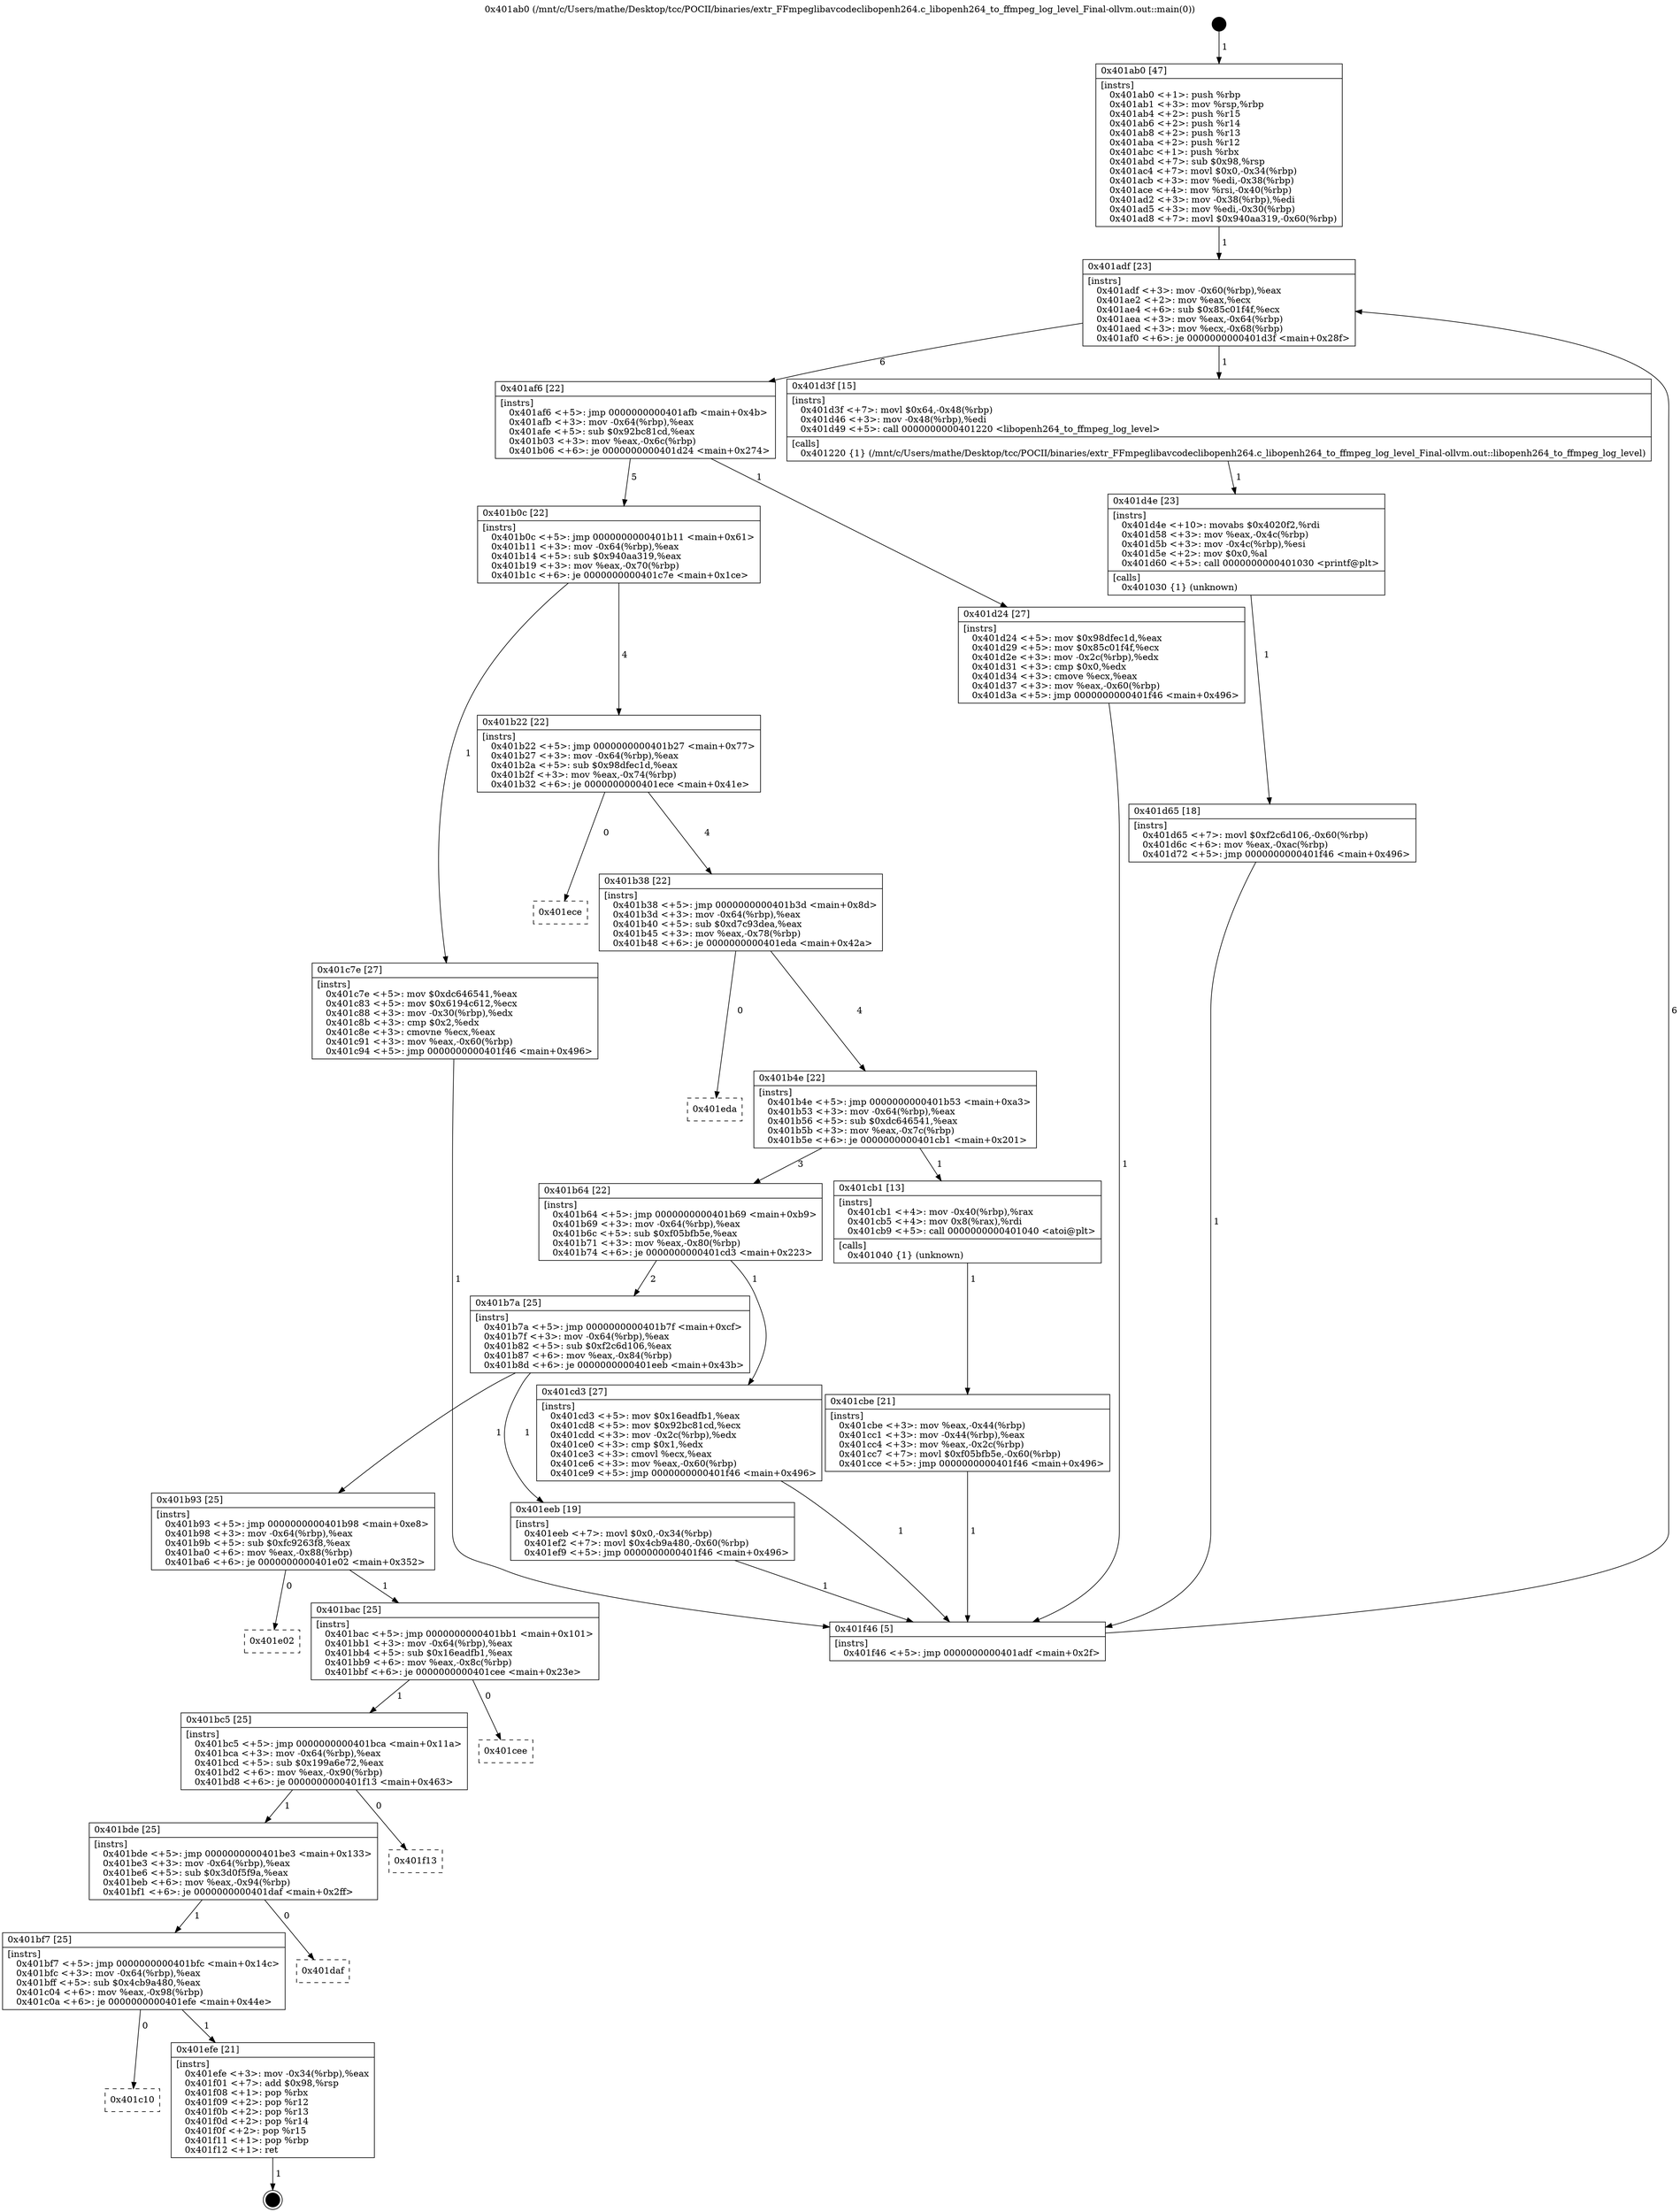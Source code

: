 digraph "0x401ab0" {
  label = "0x401ab0 (/mnt/c/Users/mathe/Desktop/tcc/POCII/binaries/extr_FFmpeglibavcodeclibopenh264.c_libopenh264_to_ffmpeg_log_level_Final-ollvm.out::main(0))"
  labelloc = "t"
  node[shape=record]

  Entry [label="",width=0.3,height=0.3,shape=circle,fillcolor=black,style=filled]
  "0x401adf" [label="{
     0x401adf [23]\l
     | [instrs]\l
     &nbsp;&nbsp;0x401adf \<+3\>: mov -0x60(%rbp),%eax\l
     &nbsp;&nbsp;0x401ae2 \<+2\>: mov %eax,%ecx\l
     &nbsp;&nbsp;0x401ae4 \<+6\>: sub $0x85c01f4f,%ecx\l
     &nbsp;&nbsp;0x401aea \<+3\>: mov %eax,-0x64(%rbp)\l
     &nbsp;&nbsp;0x401aed \<+3\>: mov %ecx,-0x68(%rbp)\l
     &nbsp;&nbsp;0x401af0 \<+6\>: je 0000000000401d3f \<main+0x28f\>\l
  }"]
  "0x401d3f" [label="{
     0x401d3f [15]\l
     | [instrs]\l
     &nbsp;&nbsp;0x401d3f \<+7\>: movl $0x64,-0x48(%rbp)\l
     &nbsp;&nbsp;0x401d46 \<+3\>: mov -0x48(%rbp),%edi\l
     &nbsp;&nbsp;0x401d49 \<+5\>: call 0000000000401220 \<libopenh264_to_ffmpeg_log_level\>\l
     | [calls]\l
     &nbsp;&nbsp;0x401220 \{1\} (/mnt/c/Users/mathe/Desktop/tcc/POCII/binaries/extr_FFmpeglibavcodeclibopenh264.c_libopenh264_to_ffmpeg_log_level_Final-ollvm.out::libopenh264_to_ffmpeg_log_level)\l
  }"]
  "0x401af6" [label="{
     0x401af6 [22]\l
     | [instrs]\l
     &nbsp;&nbsp;0x401af6 \<+5\>: jmp 0000000000401afb \<main+0x4b\>\l
     &nbsp;&nbsp;0x401afb \<+3\>: mov -0x64(%rbp),%eax\l
     &nbsp;&nbsp;0x401afe \<+5\>: sub $0x92bc81cd,%eax\l
     &nbsp;&nbsp;0x401b03 \<+3\>: mov %eax,-0x6c(%rbp)\l
     &nbsp;&nbsp;0x401b06 \<+6\>: je 0000000000401d24 \<main+0x274\>\l
  }"]
  Exit [label="",width=0.3,height=0.3,shape=circle,fillcolor=black,style=filled,peripheries=2]
  "0x401d24" [label="{
     0x401d24 [27]\l
     | [instrs]\l
     &nbsp;&nbsp;0x401d24 \<+5\>: mov $0x98dfec1d,%eax\l
     &nbsp;&nbsp;0x401d29 \<+5\>: mov $0x85c01f4f,%ecx\l
     &nbsp;&nbsp;0x401d2e \<+3\>: mov -0x2c(%rbp),%edx\l
     &nbsp;&nbsp;0x401d31 \<+3\>: cmp $0x0,%edx\l
     &nbsp;&nbsp;0x401d34 \<+3\>: cmove %ecx,%eax\l
     &nbsp;&nbsp;0x401d37 \<+3\>: mov %eax,-0x60(%rbp)\l
     &nbsp;&nbsp;0x401d3a \<+5\>: jmp 0000000000401f46 \<main+0x496\>\l
  }"]
  "0x401b0c" [label="{
     0x401b0c [22]\l
     | [instrs]\l
     &nbsp;&nbsp;0x401b0c \<+5\>: jmp 0000000000401b11 \<main+0x61\>\l
     &nbsp;&nbsp;0x401b11 \<+3\>: mov -0x64(%rbp),%eax\l
     &nbsp;&nbsp;0x401b14 \<+5\>: sub $0x940aa319,%eax\l
     &nbsp;&nbsp;0x401b19 \<+3\>: mov %eax,-0x70(%rbp)\l
     &nbsp;&nbsp;0x401b1c \<+6\>: je 0000000000401c7e \<main+0x1ce\>\l
  }"]
  "0x401c10" [label="{
     0x401c10\l
  }", style=dashed]
  "0x401c7e" [label="{
     0x401c7e [27]\l
     | [instrs]\l
     &nbsp;&nbsp;0x401c7e \<+5\>: mov $0xdc646541,%eax\l
     &nbsp;&nbsp;0x401c83 \<+5\>: mov $0x6194c612,%ecx\l
     &nbsp;&nbsp;0x401c88 \<+3\>: mov -0x30(%rbp),%edx\l
     &nbsp;&nbsp;0x401c8b \<+3\>: cmp $0x2,%edx\l
     &nbsp;&nbsp;0x401c8e \<+3\>: cmovne %ecx,%eax\l
     &nbsp;&nbsp;0x401c91 \<+3\>: mov %eax,-0x60(%rbp)\l
     &nbsp;&nbsp;0x401c94 \<+5\>: jmp 0000000000401f46 \<main+0x496\>\l
  }"]
  "0x401b22" [label="{
     0x401b22 [22]\l
     | [instrs]\l
     &nbsp;&nbsp;0x401b22 \<+5\>: jmp 0000000000401b27 \<main+0x77\>\l
     &nbsp;&nbsp;0x401b27 \<+3\>: mov -0x64(%rbp),%eax\l
     &nbsp;&nbsp;0x401b2a \<+5\>: sub $0x98dfec1d,%eax\l
     &nbsp;&nbsp;0x401b2f \<+3\>: mov %eax,-0x74(%rbp)\l
     &nbsp;&nbsp;0x401b32 \<+6\>: je 0000000000401ece \<main+0x41e\>\l
  }"]
  "0x401f46" [label="{
     0x401f46 [5]\l
     | [instrs]\l
     &nbsp;&nbsp;0x401f46 \<+5\>: jmp 0000000000401adf \<main+0x2f\>\l
  }"]
  "0x401ab0" [label="{
     0x401ab0 [47]\l
     | [instrs]\l
     &nbsp;&nbsp;0x401ab0 \<+1\>: push %rbp\l
     &nbsp;&nbsp;0x401ab1 \<+3\>: mov %rsp,%rbp\l
     &nbsp;&nbsp;0x401ab4 \<+2\>: push %r15\l
     &nbsp;&nbsp;0x401ab6 \<+2\>: push %r14\l
     &nbsp;&nbsp;0x401ab8 \<+2\>: push %r13\l
     &nbsp;&nbsp;0x401aba \<+2\>: push %r12\l
     &nbsp;&nbsp;0x401abc \<+1\>: push %rbx\l
     &nbsp;&nbsp;0x401abd \<+7\>: sub $0x98,%rsp\l
     &nbsp;&nbsp;0x401ac4 \<+7\>: movl $0x0,-0x34(%rbp)\l
     &nbsp;&nbsp;0x401acb \<+3\>: mov %edi,-0x38(%rbp)\l
     &nbsp;&nbsp;0x401ace \<+4\>: mov %rsi,-0x40(%rbp)\l
     &nbsp;&nbsp;0x401ad2 \<+3\>: mov -0x38(%rbp),%edi\l
     &nbsp;&nbsp;0x401ad5 \<+3\>: mov %edi,-0x30(%rbp)\l
     &nbsp;&nbsp;0x401ad8 \<+7\>: movl $0x940aa319,-0x60(%rbp)\l
  }"]
  "0x401efe" [label="{
     0x401efe [21]\l
     | [instrs]\l
     &nbsp;&nbsp;0x401efe \<+3\>: mov -0x34(%rbp),%eax\l
     &nbsp;&nbsp;0x401f01 \<+7\>: add $0x98,%rsp\l
     &nbsp;&nbsp;0x401f08 \<+1\>: pop %rbx\l
     &nbsp;&nbsp;0x401f09 \<+2\>: pop %r12\l
     &nbsp;&nbsp;0x401f0b \<+2\>: pop %r13\l
     &nbsp;&nbsp;0x401f0d \<+2\>: pop %r14\l
     &nbsp;&nbsp;0x401f0f \<+2\>: pop %r15\l
     &nbsp;&nbsp;0x401f11 \<+1\>: pop %rbp\l
     &nbsp;&nbsp;0x401f12 \<+1\>: ret\l
  }"]
  "0x401ece" [label="{
     0x401ece\l
  }", style=dashed]
  "0x401b38" [label="{
     0x401b38 [22]\l
     | [instrs]\l
     &nbsp;&nbsp;0x401b38 \<+5\>: jmp 0000000000401b3d \<main+0x8d\>\l
     &nbsp;&nbsp;0x401b3d \<+3\>: mov -0x64(%rbp),%eax\l
     &nbsp;&nbsp;0x401b40 \<+5\>: sub $0xd7c93dea,%eax\l
     &nbsp;&nbsp;0x401b45 \<+3\>: mov %eax,-0x78(%rbp)\l
     &nbsp;&nbsp;0x401b48 \<+6\>: je 0000000000401eda \<main+0x42a\>\l
  }"]
  "0x401bf7" [label="{
     0x401bf7 [25]\l
     | [instrs]\l
     &nbsp;&nbsp;0x401bf7 \<+5\>: jmp 0000000000401bfc \<main+0x14c\>\l
     &nbsp;&nbsp;0x401bfc \<+3\>: mov -0x64(%rbp),%eax\l
     &nbsp;&nbsp;0x401bff \<+5\>: sub $0x4cb9a480,%eax\l
     &nbsp;&nbsp;0x401c04 \<+6\>: mov %eax,-0x98(%rbp)\l
     &nbsp;&nbsp;0x401c0a \<+6\>: je 0000000000401efe \<main+0x44e\>\l
  }"]
  "0x401eda" [label="{
     0x401eda\l
  }", style=dashed]
  "0x401b4e" [label="{
     0x401b4e [22]\l
     | [instrs]\l
     &nbsp;&nbsp;0x401b4e \<+5\>: jmp 0000000000401b53 \<main+0xa3\>\l
     &nbsp;&nbsp;0x401b53 \<+3\>: mov -0x64(%rbp),%eax\l
     &nbsp;&nbsp;0x401b56 \<+5\>: sub $0xdc646541,%eax\l
     &nbsp;&nbsp;0x401b5b \<+3\>: mov %eax,-0x7c(%rbp)\l
     &nbsp;&nbsp;0x401b5e \<+6\>: je 0000000000401cb1 \<main+0x201\>\l
  }"]
  "0x401daf" [label="{
     0x401daf\l
  }", style=dashed]
  "0x401cb1" [label="{
     0x401cb1 [13]\l
     | [instrs]\l
     &nbsp;&nbsp;0x401cb1 \<+4\>: mov -0x40(%rbp),%rax\l
     &nbsp;&nbsp;0x401cb5 \<+4\>: mov 0x8(%rax),%rdi\l
     &nbsp;&nbsp;0x401cb9 \<+5\>: call 0000000000401040 \<atoi@plt\>\l
     | [calls]\l
     &nbsp;&nbsp;0x401040 \{1\} (unknown)\l
  }"]
  "0x401b64" [label="{
     0x401b64 [22]\l
     | [instrs]\l
     &nbsp;&nbsp;0x401b64 \<+5\>: jmp 0000000000401b69 \<main+0xb9\>\l
     &nbsp;&nbsp;0x401b69 \<+3\>: mov -0x64(%rbp),%eax\l
     &nbsp;&nbsp;0x401b6c \<+5\>: sub $0xf05bfb5e,%eax\l
     &nbsp;&nbsp;0x401b71 \<+3\>: mov %eax,-0x80(%rbp)\l
     &nbsp;&nbsp;0x401b74 \<+6\>: je 0000000000401cd3 \<main+0x223\>\l
  }"]
  "0x401cbe" [label="{
     0x401cbe [21]\l
     | [instrs]\l
     &nbsp;&nbsp;0x401cbe \<+3\>: mov %eax,-0x44(%rbp)\l
     &nbsp;&nbsp;0x401cc1 \<+3\>: mov -0x44(%rbp),%eax\l
     &nbsp;&nbsp;0x401cc4 \<+3\>: mov %eax,-0x2c(%rbp)\l
     &nbsp;&nbsp;0x401cc7 \<+7\>: movl $0xf05bfb5e,-0x60(%rbp)\l
     &nbsp;&nbsp;0x401cce \<+5\>: jmp 0000000000401f46 \<main+0x496\>\l
  }"]
  "0x401bde" [label="{
     0x401bde [25]\l
     | [instrs]\l
     &nbsp;&nbsp;0x401bde \<+5\>: jmp 0000000000401be3 \<main+0x133\>\l
     &nbsp;&nbsp;0x401be3 \<+3\>: mov -0x64(%rbp),%eax\l
     &nbsp;&nbsp;0x401be6 \<+5\>: sub $0x3d0f5f9a,%eax\l
     &nbsp;&nbsp;0x401beb \<+6\>: mov %eax,-0x94(%rbp)\l
     &nbsp;&nbsp;0x401bf1 \<+6\>: je 0000000000401daf \<main+0x2ff\>\l
  }"]
  "0x401cd3" [label="{
     0x401cd3 [27]\l
     | [instrs]\l
     &nbsp;&nbsp;0x401cd3 \<+5\>: mov $0x16eadfb1,%eax\l
     &nbsp;&nbsp;0x401cd8 \<+5\>: mov $0x92bc81cd,%ecx\l
     &nbsp;&nbsp;0x401cdd \<+3\>: mov -0x2c(%rbp),%edx\l
     &nbsp;&nbsp;0x401ce0 \<+3\>: cmp $0x1,%edx\l
     &nbsp;&nbsp;0x401ce3 \<+3\>: cmovl %ecx,%eax\l
     &nbsp;&nbsp;0x401ce6 \<+3\>: mov %eax,-0x60(%rbp)\l
     &nbsp;&nbsp;0x401ce9 \<+5\>: jmp 0000000000401f46 \<main+0x496\>\l
  }"]
  "0x401b7a" [label="{
     0x401b7a [25]\l
     | [instrs]\l
     &nbsp;&nbsp;0x401b7a \<+5\>: jmp 0000000000401b7f \<main+0xcf\>\l
     &nbsp;&nbsp;0x401b7f \<+3\>: mov -0x64(%rbp),%eax\l
     &nbsp;&nbsp;0x401b82 \<+5\>: sub $0xf2c6d106,%eax\l
     &nbsp;&nbsp;0x401b87 \<+6\>: mov %eax,-0x84(%rbp)\l
     &nbsp;&nbsp;0x401b8d \<+6\>: je 0000000000401eeb \<main+0x43b\>\l
  }"]
  "0x401d4e" [label="{
     0x401d4e [23]\l
     | [instrs]\l
     &nbsp;&nbsp;0x401d4e \<+10\>: movabs $0x4020f2,%rdi\l
     &nbsp;&nbsp;0x401d58 \<+3\>: mov %eax,-0x4c(%rbp)\l
     &nbsp;&nbsp;0x401d5b \<+3\>: mov -0x4c(%rbp),%esi\l
     &nbsp;&nbsp;0x401d5e \<+2\>: mov $0x0,%al\l
     &nbsp;&nbsp;0x401d60 \<+5\>: call 0000000000401030 \<printf@plt\>\l
     | [calls]\l
     &nbsp;&nbsp;0x401030 \{1\} (unknown)\l
  }"]
  "0x401d65" [label="{
     0x401d65 [18]\l
     | [instrs]\l
     &nbsp;&nbsp;0x401d65 \<+7\>: movl $0xf2c6d106,-0x60(%rbp)\l
     &nbsp;&nbsp;0x401d6c \<+6\>: mov %eax,-0xac(%rbp)\l
     &nbsp;&nbsp;0x401d72 \<+5\>: jmp 0000000000401f46 \<main+0x496\>\l
  }"]
  "0x401f13" [label="{
     0x401f13\l
  }", style=dashed]
  "0x401eeb" [label="{
     0x401eeb [19]\l
     | [instrs]\l
     &nbsp;&nbsp;0x401eeb \<+7\>: movl $0x0,-0x34(%rbp)\l
     &nbsp;&nbsp;0x401ef2 \<+7\>: movl $0x4cb9a480,-0x60(%rbp)\l
     &nbsp;&nbsp;0x401ef9 \<+5\>: jmp 0000000000401f46 \<main+0x496\>\l
  }"]
  "0x401b93" [label="{
     0x401b93 [25]\l
     | [instrs]\l
     &nbsp;&nbsp;0x401b93 \<+5\>: jmp 0000000000401b98 \<main+0xe8\>\l
     &nbsp;&nbsp;0x401b98 \<+3\>: mov -0x64(%rbp),%eax\l
     &nbsp;&nbsp;0x401b9b \<+5\>: sub $0xfc9263f8,%eax\l
     &nbsp;&nbsp;0x401ba0 \<+6\>: mov %eax,-0x88(%rbp)\l
     &nbsp;&nbsp;0x401ba6 \<+6\>: je 0000000000401e02 \<main+0x352\>\l
  }"]
  "0x401bc5" [label="{
     0x401bc5 [25]\l
     | [instrs]\l
     &nbsp;&nbsp;0x401bc5 \<+5\>: jmp 0000000000401bca \<main+0x11a\>\l
     &nbsp;&nbsp;0x401bca \<+3\>: mov -0x64(%rbp),%eax\l
     &nbsp;&nbsp;0x401bcd \<+5\>: sub $0x199a6e72,%eax\l
     &nbsp;&nbsp;0x401bd2 \<+6\>: mov %eax,-0x90(%rbp)\l
     &nbsp;&nbsp;0x401bd8 \<+6\>: je 0000000000401f13 \<main+0x463\>\l
  }"]
  "0x401e02" [label="{
     0x401e02\l
  }", style=dashed]
  "0x401bac" [label="{
     0x401bac [25]\l
     | [instrs]\l
     &nbsp;&nbsp;0x401bac \<+5\>: jmp 0000000000401bb1 \<main+0x101\>\l
     &nbsp;&nbsp;0x401bb1 \<+3\>: mov -0x64(%rbp),%eax\l
     &nbsp;&nbsp;0x401bb4 \<+5\>: sub $0x16eadfb1,%eax\l
     &nbsp;&nbsp;0x401bb9 \<+6\>: mov %eax,-0x8c(%rbp)\l
     &nbsp;&nbsp;0x401bbf \<+6\>: je 0000000000401cee \<main+0x23e\>\l
  }"]
  "0x401cee" [label="{
     0x401cee\l
  }", style=dashed]
  Entry -> "0x401ab0" [label=" 1"]
  "0x401adf" -> "0x401d3f" [label=" 1"]
  "0x401adf" -> "0x401af6" [label=" 6"]
  "0x401efe" -> Exit [label=" 1"]
  "0x401af6" -> "0x401d24" [label=" 1"]
  "0x401af6" -> "0x401b0c" [label=" 5"]
  "0x401bf7" -> "0x401c10" [label=" 0"]
  "0x401b0c" -> "0x401c7e" [label=" 1"]
  "0x401b0c" -> "0x401b22" [label=" 4"]
  "0x401c7e" -> "0x401f46" [label=" 1"]
  "0x401ab0" -> "0x401adf" [label=" 1"]
  "0x401f46" -> "0x401adf" [label=" 6"]
  "0x401bf7" -> "0x401efe" [label=" 1"]
  "0x401b22" -> "0x401ece" [label=" 0"]
  "0x401b22" -> "0x401b38" [label=" 4"]
  "0x401bde" -> "0x401bf7" [label=" 1"]
  "0x401b38" -> "0x401eda" [label=" 0"]
  "0x401b38" -> "0x401b4e" [label=" 4"]
  "0x401bde" -> "0x401daf" [label=" 0"]
  "0x401b4e" -> "0x401cb1" [label=" 1"]
  "0x401b4e" -> "0x401b64" [label=" 3"]
  "0x401cb1" -> "0x401cbe" [label=" 1"]
  "0x401cbe" -> "0x401f46" [label=" 1"]
  "0x401bc5" -> "0x401bde" [label=" 1"]
  "0x401b64" -> "0x401cd3" [label=" 1"]
  "0x401b64" -> "0x401b7a" [label=" 2"]
  "0x401cd3" -> "0x401f46" [label=" 1"]
  "0x401d24" -> "0x401f46" [label=" 1"]
  "0x401d3f" -> "0x401d4e" [label=" 1"]
  "0x401d4e" -> "0x401d65" [label=" 1"]
  "0x401d65" -> "0x401f46" [label=" 1"]
  "0x401bc5" -> "0x401f13" [label=" 0"]
  "0x401b7a" -> "0x401eeb" [label=" 1"]
  "0x401b7a" -> "0x401b93" [label=" 1"]
  "0x401eeb" -> "0x401f46" [label=" 1"]
  "0x401bac" -> "0x401bc5" [label=" 1"]
  "0x401b93" -> "0x401e02" [label=" 0"]
  "0x401b93" -> "0x401bac" [label=" 1"]
  "0x401bac" -> "0x401cee" [label=" 0"]
}

